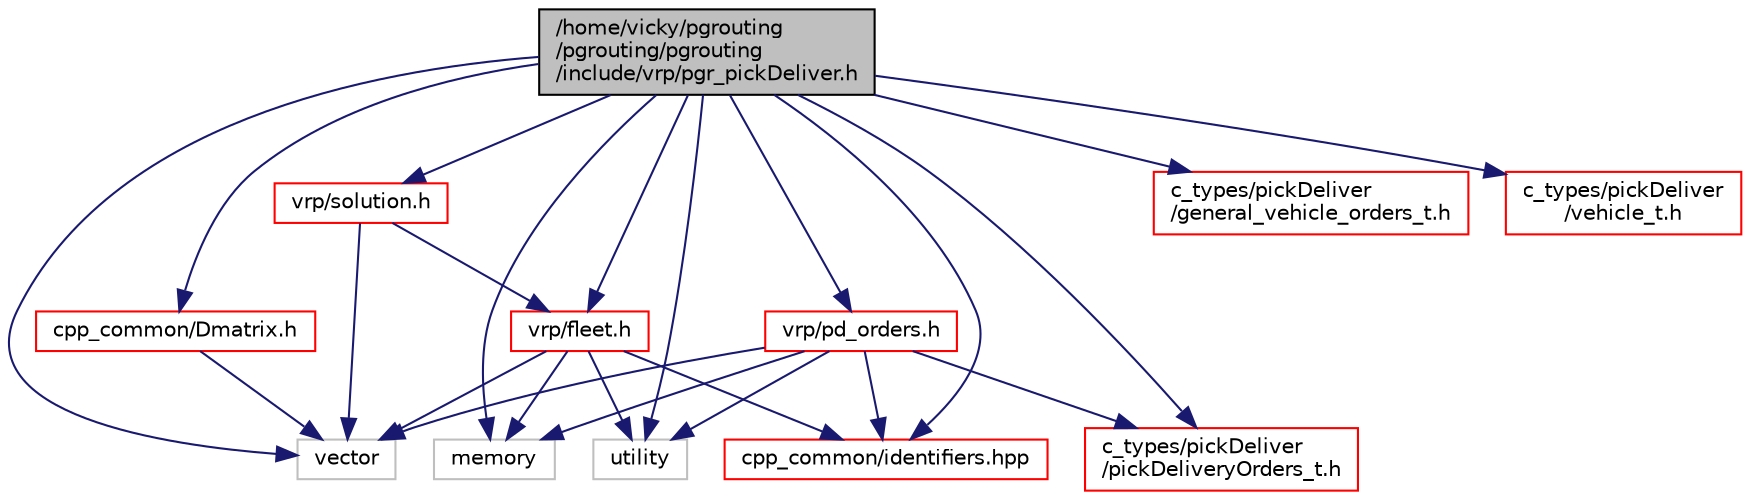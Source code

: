 digraph "/home/vicky/pgrouting/pgrouting/pgrouting/include/vrp/pgr_pickDeliver.h"
{
  edge [fontname="Helvetica",fontsize="10",labelfontname="Helvetica",labelfontsize="10"];
  node [fontname="Helvetica",fontsize="10",shape=record];
  Node1 [label="/home/vicky/pgrouting\l/pgrouting/pgrouting\l/include/vrp/pgr_pickDeliver.h",height=0.2,width=0.4,color="black", fillcolor="grey75", style="filled" fontcolor="black"];
  Node1 -> Node2 [color="midnightblue",fontsize="10",style="solid",fontname="Helvetica"];
  Node2 [label="vector",height=0.2,width=0.4,color="grey75", fillcolor="white", style="filled"];
  Node1 -> Node3 [color="midnightblue",fontsize="10",style="solid",fontname="Helvetica"];
  Node3 [label="memory",height=0.2,width=0.4,color="grey75", fillcolor="white", style="filled"];
  Node1 -> Node4 [color="midnightblue",fontsize="10",style="solid",fontname="Helvetica"];
  Node4 [label="utility",height=0.2,width=0.4,color="grey75", fillcolor="white", style="filled"];
  Node1 -> Node5 [color="midnightblue",fontsize="10",style="solid",fontname="Helvetica"];
  Node5 [label="c_types/pickDeliver\l/general_vehicle_orders_t.h",height=0.2,width=0.4,color="red", fillcolor="white", style="filled",URL="$general__vehicle__orders__t_8h.html"];
  Node1 -> Node6 [color="midnightblue",fontsize="10",style="solid",fontname="Helvetica"];
  Node6 [label="c_types/pickDeliver\l/vehicle_t.h",height=0.2,width=0.4,color="red", fillcolor="white", style="filled",URL="$vehicle__t_8h.html"];
  Node1 -> Node7 [color="midnightblue",fontsize="10",style="solid",fontname="Helvetica"];
  Node7 [label="c_types/pickDeliver\l/pickDeliveryOrders_t.h",height=0.2,width=0.4,color="red", fillcolor="white", style="filled",URL="$pickDeliveryOrders__t_8h.html"];
  Node1 -> Node8 [color="midnightblue",fontsize="10",style="solid",fontname="Helvetica"];
  Node8 [label="cpp_common/identifiers.hpp",height=0.2,width=0.4,color="red", fillcolor="white", style="filled",URL="$identifiers_8hpp.html"];
  Node1 -> Node9 [color="midnightblue",fontsize="10",style="solid",fontname="Helvetica"];
  Node9 [label="cpp_common/Dmatrix.h",height=0.2,width=0.4,color="red", fillcolor="white", style="filled",URL="$Dmatrix_8h.html"];
  Node9 -> Node2 [color="midnightblue",fontsize="10",style="solid",fontname="Helvetica"];
  Node1 -> Node10 [color="midnightblue",fontsize="10",style="solid",fontname="Helvetica"];
  Node10 [label="vrp/fleet.h",height=0.2,width=0.4,color="red", fillcolor="white", style="filled",URL="$fleet_8h.html"];
  Node10 -> Node2 [color="midnightblue",fontsize="10",style="solid",fontname="Helvetica"];
  Node10 -> Node3 [color="midnightblue",fontsize="10",style="solid",fontname="Helvetica"];
  Node10 -> Node4 [color="midnightblue",fontsize="10",style="solid",fontname="Helvetica"];
  Node10 -> Node8 [color="midnightblue",fontsize="10",style="solid",fontname="Helvetica"];
  Node1 -> Node11 [color="midnightblue",fontsize="10",style="solid",fontname="Helvetica"];
  Node11 [label="vrp/pd_orders.h",height=0.2,width=0.4,color="red", fillcolor="white", style="filled",URL="$pd__orders_8h.html"];
  Node11 -> Node2 [color="midnightblue",fontsize="10",style="solid",fontname="Helvetica"];
  Node11 -> Node3 [color="midnightblue",fontsize="10",style="solid",fontname="Helvetica"];
  Node11 -> Node4 [color="midnightblue",fontsize="10",style="solid",fontname="Helvetica"];
  Node11 -> Node7 [color="midnightblue",fontsize="10",style="solid",fontname="Helvetica"];
  Node11 -> Node8 [color="midnightblue",fontsize="10",style="solid",fontname="Helvetica"];
  Node1 -> Node12 [color="midnightblue",fontsize="10",style="solid",fontname="Helvetica"];
  Node12 [label="vrp/solution.h",height=0.2,width=0.4,color="red", fillcolor="white", style="filled",URL="$solution_8h.html"];
  Node12 -> Node2 [color="midnightblue",fontsize="10",style="solid",fontname="Helvetica"];
  Node12 -> Node10 [color="midnightblue",fontsize="10",style="solid",fontname="Helvetica"];
}
